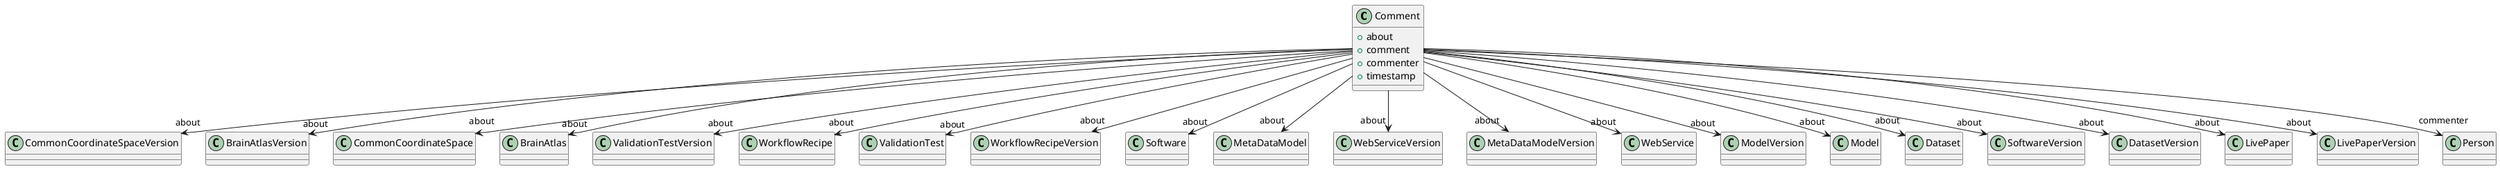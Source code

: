 @startuml
class Comment {
+about
+comment
+commenter
+timestamp

}
Comment -d-> "about" CommonCoordinateSpaceVersion
Comment -d-> "about" BrainAtlasVersion
Comment -d-> "about" CommonCoordinateSpace
Comment -d-> "about" BrainAtlas
Comment -d-> "about" ValidationTestVersion
Comment -d-> "about" WorkflowRecipe
Comment -d-> "about" ValidationTest
Comment -d-> "about" WorkflowRecipeVersion
Comment -d-> "about" Software
Comment -d-> "about" MetaDataModel
Comment -d-> "about" WebServiceVersion
Comment -d-> "about" MetaDataModelVersion
Comment -d-> "about" WebService
Comment -d-> "about" ModelVersion
Comment -d-> "about" Model
Comment -d-> "about" Dataset
Comment -d-> "about" SoftwareVersion
Comment -d-> "about" DatasetVersion
Comment -d-> "about" LivePaper
Comment -d-> "about" LivePaperVersion
Comment -d-> "commenter" Person

@enduml